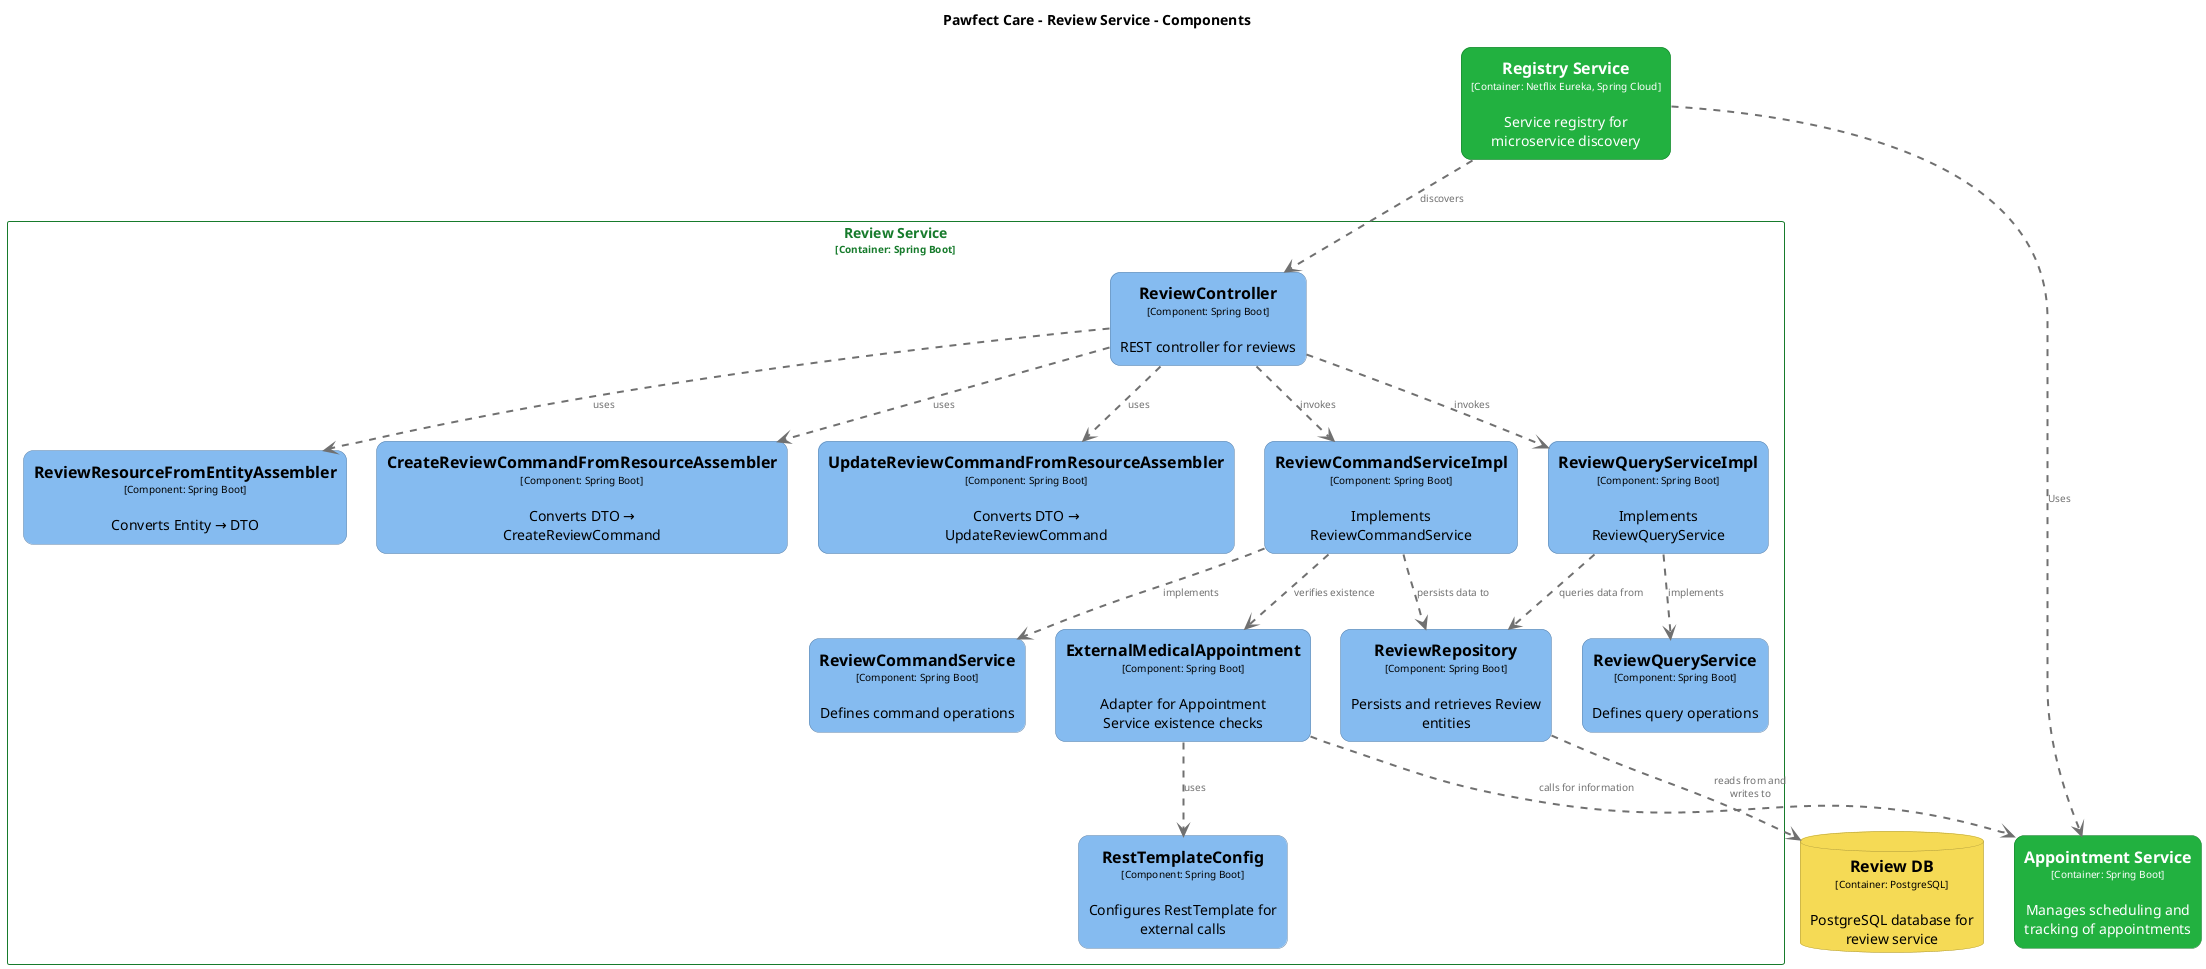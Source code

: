 @startuml
set separator none
title Pawfect Care - Review Service - Components

top to bottom direction
skinparam ranksep 60
skinparam nodesep 30

skinparam {
  arrowFontSize 10
  defaultTextAlignment center
  wrapWidth 200
  maxMessageSize 100
}

hide stereotype

skinparam rectangle<<PawfectCare.AppointmentService>> {
  BackgroundColor #22b140
  FontColor #ffffff
  BorderColor #177b2c
  roundCorner 20
  shadowing false
}
skinparam rectangle<<PawfectCare.ReviewService.CreateReviewCommandFromResourceAssembler>> {
  BackgroundColor #85bbf0
  FontColor #000000
  BorderColor #5d82a8
  roundCorner 20
  shadowing false
}
skinparam rectangle<<PawfectCare.ReviewService.ExternalMedicalAppointment>> {
  BackgroundColor #85bbf0
  FontColor #000000
  BorderColor #5d82a8
  roundCorner 20
  shadowing false
}
skinparam rectangle<<PawfectCare.RegistryService>> {
  BackgroundColor #22b140
  FontColor #ffffff
  BorderColor #177b2c
  roundCorner 20
  shadowing false
}
skinparam rectangle<<PawfectCare.ReviewService.RestTemplateConfig>> {
  BackgroundColor #85bbf0
  FontColor #000000
  BorderColor #5d82a8
  roundCorner 20
  shadowing false
}
skinparam database<<PawfectCare.ReviewDB>> {
  BackgroundColor #f5da55
  FontColor #000000
  BorderColor #ab983b
  shadowing false
}
skinparam rectangle<<PawfectCare.ReviewService.ReviewCommandService>> {
  BackgroundColor #85bbf0
  FontColor #000000
  BorderColor #5d82a8
  roundCorner 20
  shadowing false
}
skinparam rectangle<<PawfectCare.ReviewService.ReviewCommandServiceImpl>> {
  BackgroundColor #85bbf0
  FontColor #000000
  BorderColor #5d82a8
  roundCorner 20
  shadowing false
}
skinparam rectangle<<PawfectCare.ReviewService.ReviewController>> {
  BackgroundColor #85bbf0
  FontColor #000000
  BorderColor #5d82a8
  roundCorner 20
  shadowing false
}
skinparam rectangle<<PawfectCare.ReviewService.ReviewQueryService>> {
  BackgroundColor #85bbf0
  FontColor #000000
  BorderColor #5d82a8
  roundCorner 20
  shadowing false
}
skinparam rectangle<<PawfectCare.ReviewService.ReviewQueryServiceImpl>> {
  BackgroundColor #85bbf0
  FontColor #000000
  BorderColor #5d82a8
  roundCorner 20
  shadowing false
}
skinparam rectangle<<PawfectCare.ReviewService.ReviewRepository>> {
  BackgroundColor #85bbf0
  FontColor #000000
  BorderColor #5d82a8
  roundCorner 20
  shadowing false
}
skinparam rectangle<<PawfectCare.ReviewService.ReviewResourceFromEntityAssembler>> {
  BackgroundColor #85bbf0
  FontColor #000000
  BorderColor #5d82a8
  roundCorner 20
  shadowing false
}
skinparam rectangle<<PawfectCare.ReviewService.UpdateReviewCommandFromResourceAssembler>> {
  BackgroundColor #85bbf0
  FontColor #000000
  BorderColor #5d82a8
  roundCorner 20
  shadowing false
}
skinparam rectangle<<PawfectCare.ReviewService>> {
  BorderColor #177b2c
  FontColor #177b2c
  shadowing false
}

rectangle "==Registry Service\n<size:10>[Container: Netflix Eureka, Spring Cloud]</size>\n\nService registry for microservice discovery" <<PawfectCare.RegistryService>> as PawfectCare.RegistryService
rectangle "==Appointment Service\n<size:10>[Container: Spring Boot]</size>\n\nManages scheduling and tracking of appointments" <<PawfectCare.AppointmentService>> as PawfectCare.AppointmentService
database "==Review DB\n<size:10>[Container: PostgreSQL]</size>\n\nPostgreSQL database for review service" <<PawfectCare.ReviewDB>> as PawfectCare.ReviewDB

rectangle "Review Service\n<size:10>[Container: Spring Boot]</size>" <<PawfectCare.ReviewService>> {
  rectangle "==ReviewController\n<size:10>[Component: Spring Boot]</size>\n\nREST controller for reviews" <<PawfectCare.ReviewService.ReviewController>> as PawfectCare.ReviewService.ReviewController
  rectangle "==ReviewCommandServiceImpl\n<size:10>[Component: Spring Boot]</size>\n\nImplements ReviewCommandService" <<PawfectCare.ReviewService.ReviewCommandServiceImpl>> as PawfectCare.ReviewService.ReviewCommandServiceImpl
  rectangle "==ReviewQueryServiceImpl\n<size:10>[Component: Spring Boot]</size>\n\nImplements ReviewQueryService" <<PawfectCare.ReviewService.ReviewQueryServiceImpl>> as PawfectCare.ReviewService.ReviewQueryServiceImpl
  rectangle "==ReviewCommandService\n<size:10>[Component: Spring Boot]</size>\n\nDefines command operations" <<PawfectCare.ReviewService.ReviewCommandService>> as PawfectCare.ReviewService.ReviewCommandService
  rectangle "==ReviewQueryService\n<size:10>[Component: Spring Boot]</size>\n\nDefines query operations" <<PawfectCare.ReviewService.ReviewQueryService>> as PawfectCare.ReviewService.ReviewQueryService
  rectangle "==ReviewRepository\n<size:10>[Component: Spring Boot]</size>\n\nPersists and retrieves Review entities" <<PawfectCare.ReviewService.ReviewRepository>> as PawfectCare.ReviewService.ReviewRepository
  rectangle "==ExternalMedicalAppointment\n<size:10>[Component: Spring Boot]</size>\n\nAdapter for Appointment Service existence checks" <<PawfectCare.ReviewService.ExternalMedicalAppointment>> as PawfectCare.ReviewService.ExternalMedicalAppointment
  rectangle "==RestTemplateConfig\n<size:10>[Component: Spring Boot]</size>\n\nConfigures RestTemplate for external calls" <<PawfectCare.ReviewService.RestTemplateConfig>> as PawfectCare.ReviewService.RestTemplateConfig
  rectangle "==ReviewResourceFromEntityAssembler\n<size:10>[Component: Spring Boot]</size>\n\nConverts Entity → DTO" <<PawfectCare.ReviewService.ReviewResourceFromEntityAssembler>> as PawfectCare.ReviewService.ReviewResourceFromEntityAssembler
  rectangle "==CreateReviewCommandFromResourceAssembler\n<size:10>[Component: Spring Boot]</size>\n\nConverts DTO → CreateReviewCommand" <<PawfectCare.ReviewService.CreateReviewCommandFromResourceAssembler>> as PawfectCare.ReviewService.CreateReviewCommandFromResourceAssembler
  rectangle "==UpdateReviewCommandFromResourceAssembler\n<size:10>[Component: Spring Boot]</size>\n\nConverts DTO → UpdateReviewCommand" <<PawfectCare.ReviewService.UpdateReviewCommandFromResourceAssembler>> as PawfectCare.ReviewService.UpdateReviewCommandFromResourceAssembler
}

PawfectCare.RegistryService .[#707070,thickness=2].> PawfectCare.AppointmentService : "<color:#707070>Uses"
PawfectCare.ReviewService.ReviewController .[#707070,thickness=2].> PawfectCare.ReviewService.ReviewCommandServiceImpl : "<color:#707070>invokes"
PawfectCare.ReviewService.ReviewController .[#707070,thickness=2].> PawfectCare.ReviewService.ReviewQueryServiceImpl : "<color:#707070>invokes"
PawfectCare.ReviewService.ReviewCommandServiceImpl .[#707070,thickness=2].> PawfectCare.ReviewService.ReviewCommandService : "<color:#707070>implements"
PawfectCare.ReviewService.ReviewQueryServiceImpl .[#707070,thickness=2].> PawfectCare.ReviewService.ReviewQueryService : "<color:#707070>implements"
PawfectCare.ReviewService.ReviewCommandServiceImpl .[#707070,thickness=2].> PawfectCare.ReviewService.ReviewRepository : "<color:#707070>persists data to"
PawfectCare.ReviewService.ReviewQueryServiceImpl .[#707070,thickness=2].> PawfectCare.ReviewService.ReviewRepository : "<color:#707070>queries data from"
PawfectCare.ReviewService.ReviewController .[#707070,thickness=2].> PawfectCare.ReviewService.ReviewResourceFromEntityAssembler : "<color:#707070>uses"
PawfectCare.ReviewService.ReviewController .[#707070,thickness=2].> PawfectCare.ReviewService.CreateReviewCommandFromResourceAssembler : "<color:#707070>uses"
PawfectCare.ReviewService.ReviewController .[#707070,thickness=2].> PawfectCare.ReviewService.UpdateReviewCommandFromResourceAssembler : "<color:#707070>uses"
PawfectCare.ReviewService.ReviewCommandServiceImpl .[#707070,thickness=2].> PawfectCare.ReviewService.ExternalMedicalAppointment : "<color:#707070>verifies existence"
PawfectCare.ReviewService.ExternalMedicalAppointment .[#707070,thickness=2].> PawfectCare.ReviewService.RestTemplateConfig : "<color:#707070>uses"
PawfectCare.RegistryService .[#707070,thickness=2].> PawfectCare.ReviewService.ReviewController : "<color:#707070>discovers"
PawfectCare.ReviewService.ReviewRepository .[#707070,thickness=2].> PawfectCare.ReviewDB : "<color:#707070>reads from and writes to"
PawfectCare.ReviewService.ExternalMedicalAppointment .[#707070,thickness=2].> PawfectCare.AppointmentService : "<color:#707070>calls for information"
@enduml
